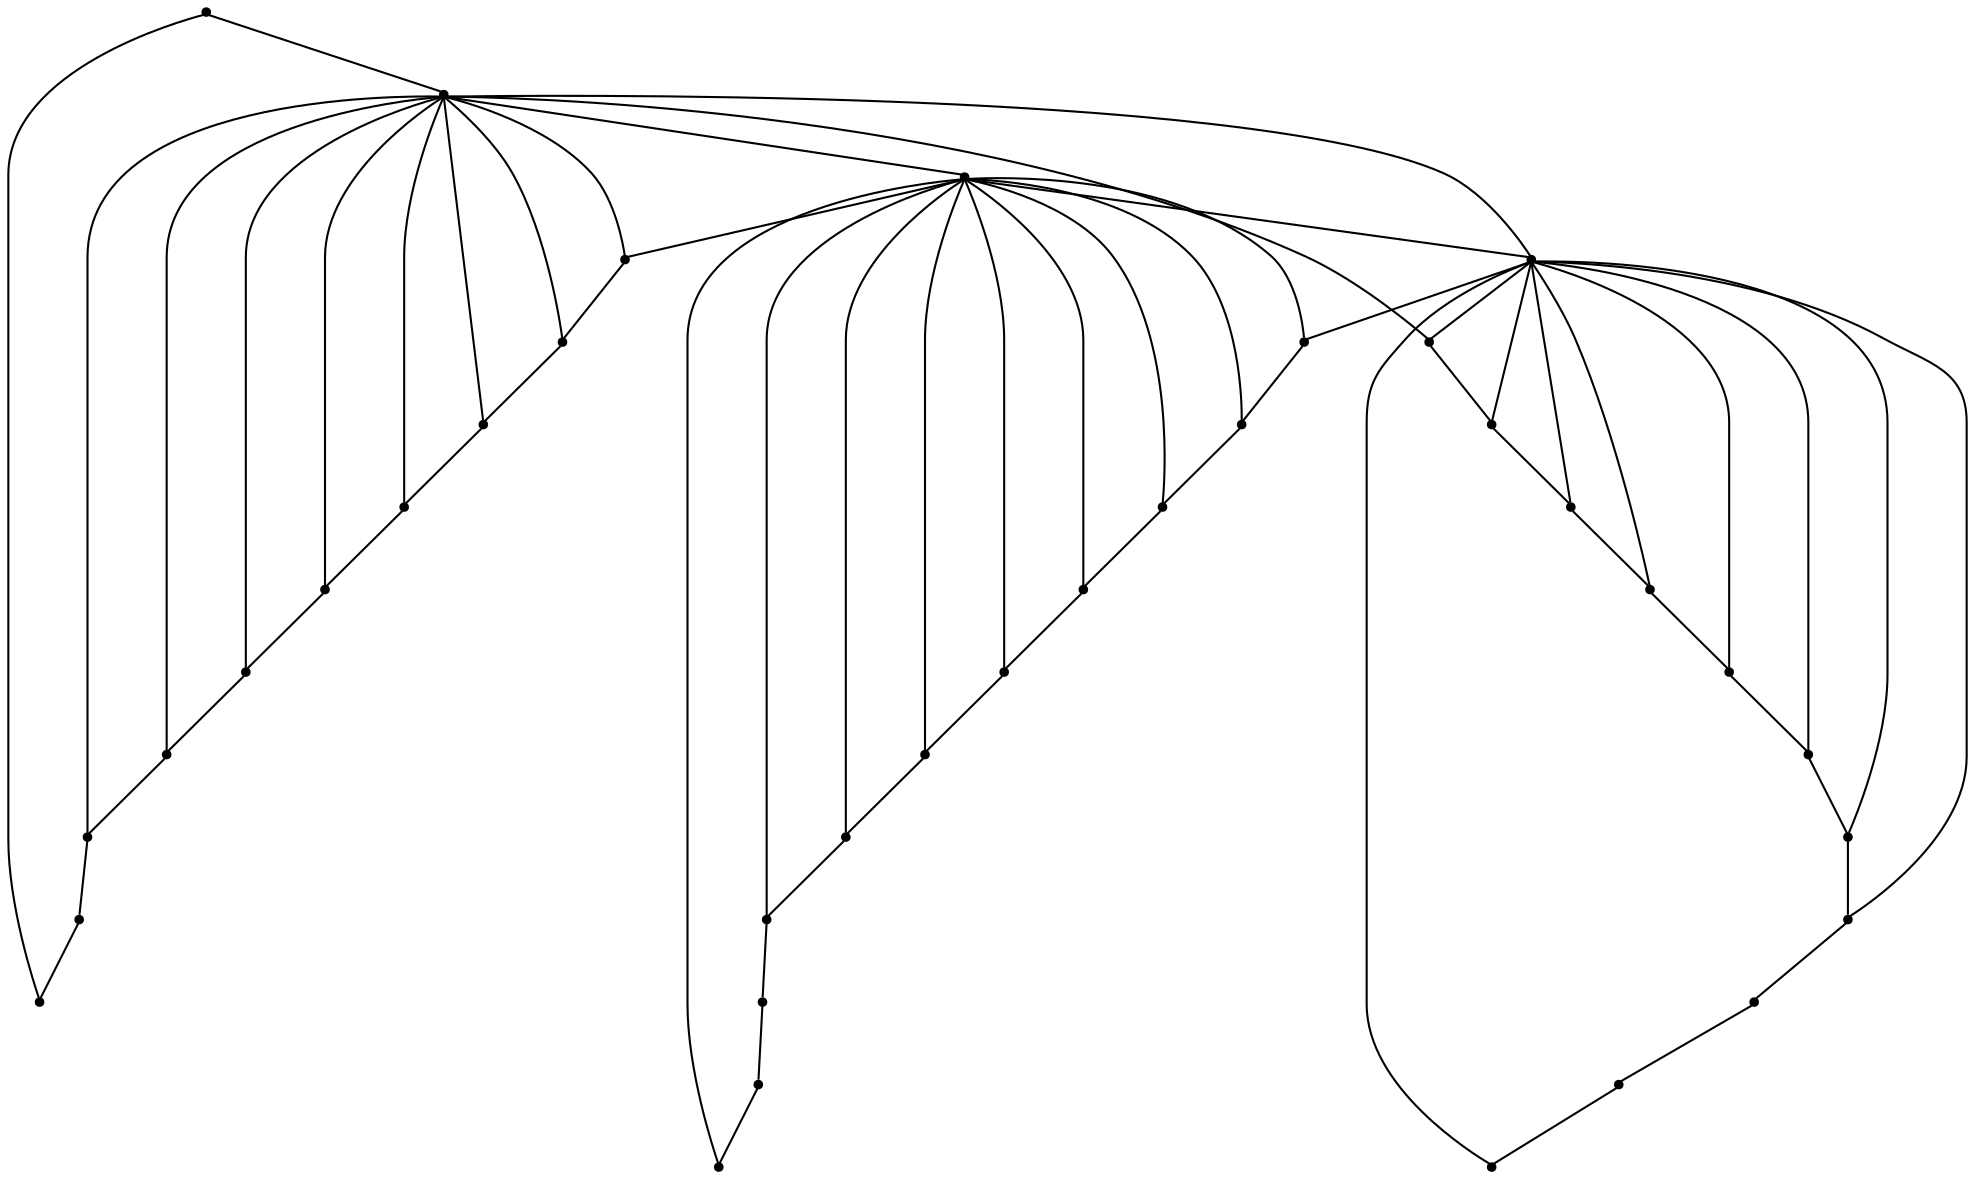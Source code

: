 graph {
  node [shape=point,comment="{\"directed\":false,\"doi\":\"10.1007/978-3-319-73915-1_32\",\"figure\":\"1\"}"]

  v0 [pos="423.9258580928781,834.8303829676997"]
  v1 [pos="395.00877079108574,837.35989922245"]
  v2 [pos="451.9636765489527,827.3166132661831"]
  v3 [pos="478.2720172204797,815.0482686677285"]
  v4 [pos="502.0549756773434,798.4000075376699"]
  v5 [pos="522.5790913156072,777.8762070236362"]
  v6 [pos="539.2276041749147,754.0934128673586"]
  v7 [pos="551.4962263087127,727.7894960245966"]
  v8 [pos="559.0098973323147,699.7478562001901"]
  v9 [pos="561.5425604208046,670.8311232964"]
  v10 [pos="559.0098973323147,641.9143903926101"]
  v11 [pos="551.4962263087127,613.8769473523366"]
  v12 [pos="539.2276041749146,587.5689609007184"]
  v13 [pos="522.5790913156072,563.7904907038505"]
  v14 [pos="502.05497567734335,543.262366230407"]
  v15 [pos="478.2720172204797,526.6141051003484"]
  v16 [pos="451.9636765489527,514.3456333266171"]
  v17 [pos="423.9258580928781,506.8321179756541"]
  v18 [pos="395.00877079108574,504.30247454562686"]
  v19 [pos="231.00762835275228,699.7478562001901"]
  v20 [pos="228.47806519962523,670.8311232964"]
  v21 [pos="238.52133117056306,727.7894960245966"]
  v22 [pos="250.78995330436118,754.0934128673586"]
  v23 [pos="267.4384502665643,777.8762070236362"]
  v24 [pos="287.96669915197845,798.4000075376698"]
  v25 [pos="311.7413275261237,815.0482686677285"]
  v26 [pos="338.0496681976507,827.3166132661831"]
  v27 [pos="366.0916516950845,834.8303829676996"]
  v28 [pos="366.0916516950845,506.832117975654"]
  v29 [pos="338.0496681976507,514.3456333266171"]
  v30 [pos="311.7413275261237,526.6141051003484"]
  v31 [pos="287.96669915197845,543.262366230407"]
  v32 [pos="267.4384502665643,563.7904907038505"]
  v33 [pos="250.78995330436115,587.5689609007184"]
  v34 [pos="238.5213311705631,613.8769473523367"]
  v35 [pos="231.00762835275228,641.9143903926101"]

  v0 -- v1 [id="-1",pos="423.9258580928781,834.8303829676997 414.5581371995205,836.5007651656904 404.8858606703963,837.35989922245 395.00877079108574,837.35989922245"]
  v2 -- v0 [id="-2",pos="451.9636765489527,827.3166132661831 442.9766828509823,830.6389525843542 433.6108880944114,833.1616177472708 423.9258580928781,834.8303829676997"]
  v20 -- v35 [id="-3",pos="228.47806519962523,670.8311232964 231.00762835275228,641.9143903926101 231.00762835275228,641.9143903926101 231.00762835275228,641.9143903926101"]
  v3 -- v2 [id="-4",pos="478.2720172204797,815.0482686677285 469.9519395076813,819.8991280852355 461.1541582802501,824.0221732523528 451.9636765489527,827.3166132661831"]
  v19 -- v20 [id="-5",pos="231.00762835275228,699.7478562001901 228.47806519962523,670.8311232964 228.47806519962523,670.8311232964 228.47806519962523,670.8311232964"]
  v35 -- v34 [id="-6",pos="231.00762835275228,641.9143903926101 238.5213311705631,613.8769473523367 238.5213311705631,613.8769473523367 238.5213311705631,613.8769473523367"]
  v4 -- v3 [id="-7",pos="502.0549756773434,798.4000075376699 494.65814188923713,804.6196598483217 486.7080810543385,810.2042460485688 478.2720172204797,815.0482686677285"]
  v5 -- v4 [id="-8",pos="522.5790913156072,777.8762070236362 516.3491818289016,785.3009369670572 509.4801424695349,792.1696758126062 502.0549756773434,798.4000075376699"]
  v6 -- v5 [id="-9",pos="539.2276041749147,754.0934128673586 534.3864166510533,762.5272717340126 528.8007466134537,770.4783699449885 522.5790913156072,777.8762070236362"]
  v7 -- v6 [id="-10",pos="551.4962263087127,727.7894960245966 548.2024478075538,736.9787012311177 544.0805309148213,745.7730522676775 539.2276041749147,754.0934128673586"]
  v21 -- v19 [id="-11",pos="238.52133117056306,727.7894960245966 231.00762835275228,699.7478562001901 231.00762835275228,699.7478562001901 231.00762835275228,699.7478562001901"]
  v34 -- v33 [id="-12",pos="238.5213311705631,613.8769473523367 250.78995330436115,587.5689609007184 250.78995330436115,587.5689609007184 250.78995330436115,587.5689609007184"]
  v8 -- v7 [id="-13",pos="559.0098973323147,699.7478562001901 557.3486691253659,709.4174296644671 554.8232354031106,718.7945084055405 551.4962263087127,727.7894960245966"]
  v9 -- v8 [id="-14",pos="561.5425604208046,670.8311232964 561.5435937325922,680.6959109854138 560.6858715995726,690.3602254638633 559.0098973323147,699.7478562001901"]
  v10 -- v9 [id="-15",pos="559.0098973323147,641.9143903926101 560.6858567550078,651.3021082202993 561.5435937325922,660.9665045946535 561.5425604208046,670.8311232964"]
  v11 -- v10 [id="-16",pos="551.4962263087127,613.8769473523366 554.8238583051626,622.8703321384992 557.3488445951344,632.2461581568504 559.0098973323147,641.9143903926101"]
  v12 -- v11 [id="-17",pos="539.2276041749146,587.5689609007184 544.0811107652931,595.8904383308789 548.2034788992291,604.6859919836533 551.4962263087127,613.8769473523366"]
  v13 -- v12 [id="-18",pos="522.5790913156072,563.7904907038505 528.8019741455928,571.1858837523445 534.3869204572388,579.1361125410606 539.2276041749146,587.5689609007184"]
  v22 -- v21 [id="-19",pos="250.78995330436118,754.0934128673586 238.52133117056306,727.7894960245966 238.52133117056306,727.7894960245966 238.52133117056306,727.7894960245966"]
  v33 -- v32 [id="-20",pos="250.78995330436115,587.5689609007184 267.4384502665643,563.7904907038505 267.4384502665643,563.7904907038505 267.4384502665643,563.7904907038505"]
  v33 -- v1 [id="-21",pos="250.78995330436115,587.5689609007184 395.00877079108574,837.35989922245 395.00877079108574,837.35989922245 395.00877079108574,837.35989922245"]
  v33 -- v27 [id="-22",pos="250.78995330436115,587.5689609007184 366.0916516950845,834.8303829676996 366.0916516950845,834.8303829676996 366.0916516950845,834.8303829676996"]
  v33 -- v24 [id="-25",pos="250.78995330436115,587.5689609007184 287.96669915197845,798.4000075376698 287.96669915197845,798.4000075376698 287.96669915197845,798.4000075376698"]
  v33 -- v22 [id="-26",pos="250.78995330436115,587.5689609007184 250.78995330436118,754.0934128673586 250.78995330436118,754.0934128673586 250.78995330436118,754.0934128673586"]
  v33 -- v26 [id="-27",pos="250.78995330436115,587.5689609007184 338.0496681976507,827.3166132661831 338.0496681976507,827.3166132661831 338.0496681976507,827.3166132661831"]
  v33 -- v25 [id="-28",pos="250.78995330436115,587.5689609007184 311.7413275261237,815.0482686677285 311.7413275261237,815.0482686677285 311.7413275261237,815.0482686677285"]
  v33 -- v19 [id="-29",pos="250.78995330436115,587.5689609007184 231.00762835275228,699.7478562001901 231.00762835275228,699.7478562001901 231.00762835275228,699.7478562001901"]
  v33 -- v21 [id="-33",pos="250.78995330436115,587.5689609007184 238.52133117056306,727.7894960245966 238.52133117056306,727.7894960245966 238.52133117056306,727.7894960245966"]
  v33 -- v23 [id="-34",pos="250.78995330436115,587.5689609007184 267.4384502665643,777.8762070236362 267.4384502665643,777.8762070236362 267.4384502665643,777.8762070236362"]
  v23 -- v22 [id="-35",pos="267.4384502665643,777.8762070236362 250.78995330436118,754.0934128673586 250.78995330436118,754.0934128673586 250.78995330436118,754.0934128673586"]
  v32 -- v31 [id="-36",pos="267.4384502665643,563.7904907038505 287.96669915197845,543.262366230407 287.96669915197845,543.262366230407 287.96669915197845,543.262366230407"]
  v24 -- v23 [id="-37",pos="287.96669915197845,798.4000075376698 267.4384502665643,777.8762070236362 267.4384502665643,777.8762070236362 267.4384502665643,777.8762070236362"]
  v31 -- v30 [id="-38",pos="287.96669915197845,543.262366230407 311.7413275261237,526.6141051003484 311.7413275261237,526.6141051003484 311.7413275261237,526.6141051003484"]
  v25 -- v24 [id="-39",pos="311.7413275261237,815.0482686677285 287.96669915197845,798.4000075376698 287.96669915197845,798.4000075376698 287.96669915197845,798.4000075376698"]
  v30 -- v29 [id="-40",pos="311.7413275261237,526.6141051003484 338.0496681976507,514.3456333266171 338.0496681976507,514.3456333266171 338.0496681976507,514.3456333266171"]
  v26 -- v25 [id="-41",pos="338.0496681976507,827.3166132661831 311.7413275261237,815.0482686677285 311.7413275261237,815.0482686677285 311.7413275261237,815.0482686677285"]
  v29 -- v28 [id="-42",pos="338.0496681976507,514.3456333266171 366.0916516950845,506.832117975654 366.0916516950845,506.832117975654 366.0916516950845,506.832117975654"]
  v27 -- v26 [id="-43",pos="366.0916516950845,834.8303829676996 338.0496681976507,827.3166132661831 338.0496681976507,827.3166132661831 338.0496681976507,827.3166132661831"]
  v28 -- v18 [id="-44",pos="366.0916516950845,506.832117975654 395.00877079108574,504.30247454562686 395.00877079108574,504.30247454562686 395.00877079108574,504.30247454562686"]
  v14 -- v13 [id="-45",pos="502.05497567734335,543.262366230407 509.48093308564955,549.493483135102 516.3506986544795,556.3630774621599 522.5790913156072,563.7904907038505"]
  v15 -- v14 [id="-46",pos="478.2720172204797,526.6141051003484 486.70802205104883,531.4582163416226 494.65808115698246,537.042796152006 502.05497567734335,543.262366230407"]
  v1 -- v7 [id="-47",pos="395.00877079108574,837.35989922245 551.4962263087127,727.7894960245966 551.4962263087127,727.7894960245966 551.4962263087127,727.7894960245966"]
  v1 -- v4 [id="-51",pos="395.00877079108574,837.35989922245 502.0549756773434,798.4000075376699 502.0549756773434,798.4000075376699 502.0549756773434,798.4000075376699"]
  v1 -- v10 [id="-52",pos="395.00877079108574,837.35989922245 559.0098973323147,641.9143903926101 559.0098973323147,641.9143903926101 559.0098973323147,641.9143903926101"]
  v1 -- v6 [id="-53",pos="395.00877079108574,837.35989922245 539.2276041749147,754.0934128673586 539.2276041749147,754.0934128673586 539.2276041749147,754.0934128673586"]
  v1 -- v9 [id="-56",pos="395.00877079108574,837.35989922245 561.5425604208046,670.8311232964 561.5425604208046,670.8311232964 561.5425604208046,670.8311232964"]
  v1 -- v8 [id="-57",pos="395.00877079108574,837.35989922245 559.0098973323147,699.7478562001901 559.0098973323147,699.7478562001901 559.0098973323147,699.7478562001901"]
  v1 -- v11 [id="-58",pos="395.00877079108574,837.35989922245 551.4962263087127,613.8769473523366 551.4962263087127,613.8769473523366 551.4962263087127,613.8769473523366"]
  v1 -- v5 [id="-59",pos="395.00877079108574,837.35989922245 522.5790913156072,777.8762070236362 522.5790913156072,777.8762070236362 522.5790913156072,777.8762070236362"]
  v1 -- v27 [id="-60",pos="395.00877079108574,837.35989922245 366.0916516950845,834.8303829676996 366.0916516950845,834.8303829676996 366.0916516950845,834.8303829676996"]
  v1 -- v12 [id="-61",pos="395.00877079108574,837.35989922245 539.2276041749146,587.5689609007184 539.2276041749146,587.5689609007184 539.2276041749146,587.5689609007184"]
  v18 -- v17 [id="-62",pos="395.00877079108574,504.30247454562686 423.9258580928781,506.8321179756541 423.9258580928781,506.8321179756541 423.9258580928781,506.8321179756541"]
  v16 -- v15 [id="-63",pos="451.9636765489527,514.3456333266171 461.1540915440866,517.6402985864878 469.9518779141013,521.7633415960427 478.2720172204797,526.6141051003484"]
  v17 -- v16 [id="-64",pos="423.9258580928781,506.8321179756541 433.6108623897341,508.500878691132 442.9766329652017,511.02353492233306 451.9636765489527,514.3456333266171"]
  v12 -- v16 [id="-77",pos="539.2276041749146,587.5689609007184 451.9636765489527,514.3456333266171 451.9636765489527,514.3456333266171 451.9636765489527,514.3456333266171"]
  v12 -- v31 [id="-78",pos="539.2276041749146,587.5689609007184 287.96669915197845,543.262366230407 287.96669915197845,543.262366230407 287.96669915197845,543.262366230407"]
  v12 -- v32 [id="-79",pos="539.2276041749146,587.5689609007184 267.4384502665643,563.7904907038505 267.4384502665643,563.7904907038505 267.4384502665643,563.7904907038505"]
  v12 -- v29 [id="-80",pos="539.2276041749146,587.5689609007184 338.0496681976507,514.3456333266171 338.0496681976507,514.3456333266171 338.0496681976507,514.3456333266171"]
  v12 -- v18 [id="-81",pos="539.2276041749146,587.5689609007184 395.00877079108574,504.30247454562686 395.00877079108574,504.30247454562686 395.00877079108574,504.30247454562686"]
  v12 -- v17 [id="-82",pos="539.2276041749146,587.5689609007184 423.9258580928781,506.8321179756541 423.9258580928781,506.8321179756541 423.9258580928781,506.8321179756541"]
  v12 -- v33 [id="-88",pos="539.2276041749146,587.5689609007184 250.78995330436115,587.5689609007184 250.78995330436115,587.5689609007184 250.78995330436115,587.5689609007184"]
  v12 -- v30 [id="-89",pos="539.2276041749146,587.5689609007184 311.7413275261237,526.6141051003484 311.7413275261237,526.6141051003484 311.7413275261237,526.6141051003484"]
  v12 -- v28 [id="-90",pos="539.2276041749146,587.5689609007184 366.0916516950845,506.832117975654 366.0916516950845,506.832117975654 366.0916516950845,506.832117975654"]
}